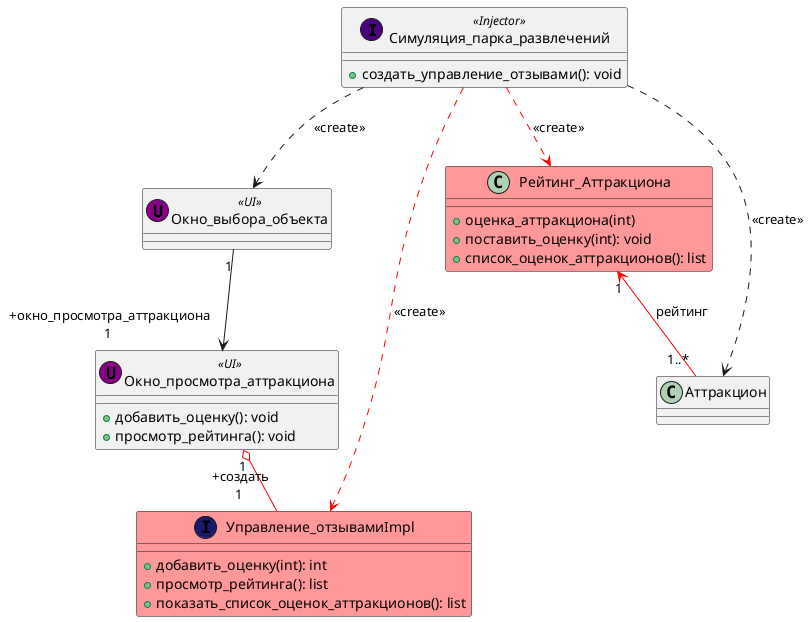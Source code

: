 @startuml
Симуляция_парка_развлечений ..> Окно_выбора_объекта: <<create>>
Окно_выбора_объекта  "1" --> " +окно_просмотра_аттракциона\n1" Окно_просмотра_аттракциона
Симуляция_парка_развлечений .[#red].> Управление_отзывамиImpl: <<create>>
Окно_просмотра_аттракциона "1" o-[#red]- " +создать\n1" Управление_отзывамиImpl
Симуляция_парка_развлечений .[#red].> Рейтинг_Аттракциона: <<create>>
Симуляция_парка_развлечений ..> Аттракцион: <<create>>
Рейтинг_Аттракциона "1" <-[#red]- "1..*" Аттракцион: рейтинг

class Симуляция_парка_развлечений << (I,Indigo) Injector >> {
+ создать_управление_отзывами(): void
}

class Управление_отзывамиImpl << (I,MidnightBlue) >> {
    + добавить_оценку(int): int
    + просмотр_рейтинга(): list
    + показать_список_оценок_аттракционов(): list
}

class Окно_просмотра_аттракциона << (U,DarkMagenta) UI>> {
    + добавить_оценку(): void
    + просмотр_рейтинга(): void
}

class Рейтинг_Аттракциона #ff9999 {
    + оценка_аттракциона(int)
    + поставить_оценку(int): void
    + список_оценок_аттракционов(): list
}

class Аттракцион {
}

class Окно_выбора_объекта << (U,DarkMagenta) UI>> {
}

class Управление_отзывамиImpl #ff9999 {
}

@enduml